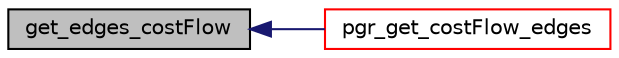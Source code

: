 digraph "get_edges_costFlow"
{
  edge [fontname="Helvetica",fontsize="10",labelfontname="Helvetica",labelfontsize="10"];
  node [fontname="Helvetica",fontsize="10",shape=record];
  rankdir="LR";
  Node1 [label="get_edges_costFlow",height=0.2,width=0.4,color="black", fillcolor="grey75", style="filled", fontcolor="black"];
  Node1 -> Node2 [dir="back",color="midnightblue",fontsize="10",style="solid",fontname="Helvetica"];
  Node2 [label="pgr_get_costFlow_edges",height=0.2,width=0.4,color="red", fillcolor="white", style="filled",URL="$edges__input_8h.html#a2c0f5e0d133f4f924f660c0c7f3ad537",tooltip="read edges for cost flow "];
}
